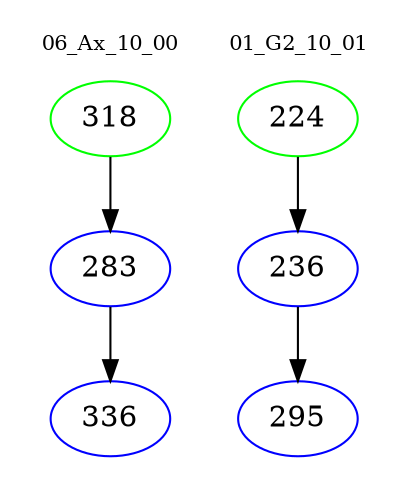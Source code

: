 digraph{
subgraph cluster_0 {
color = white
label = "06_Ax_10_00";
fontsize=10;
T0_318 [label="318", color="green"]
T0_318 -> T0_283 [color="black"]
T0_283 [label="283", color="blue"]
T0_283 -> T0_336 [color="black"]
T0_336 [label="336", color="blue"]
}
subgraph cluster_1 {
color = white
label = "01_G2_10_01";
fontsize=10;
T1_224 [label="224", color="green"]
T1_224 -> T1_236 [color="black"]
T1_236 [label="236", color="blue"]
T1_236 -> T1_295 [color="black"]
T1_295 [label="295", color="blue"]
}
}
